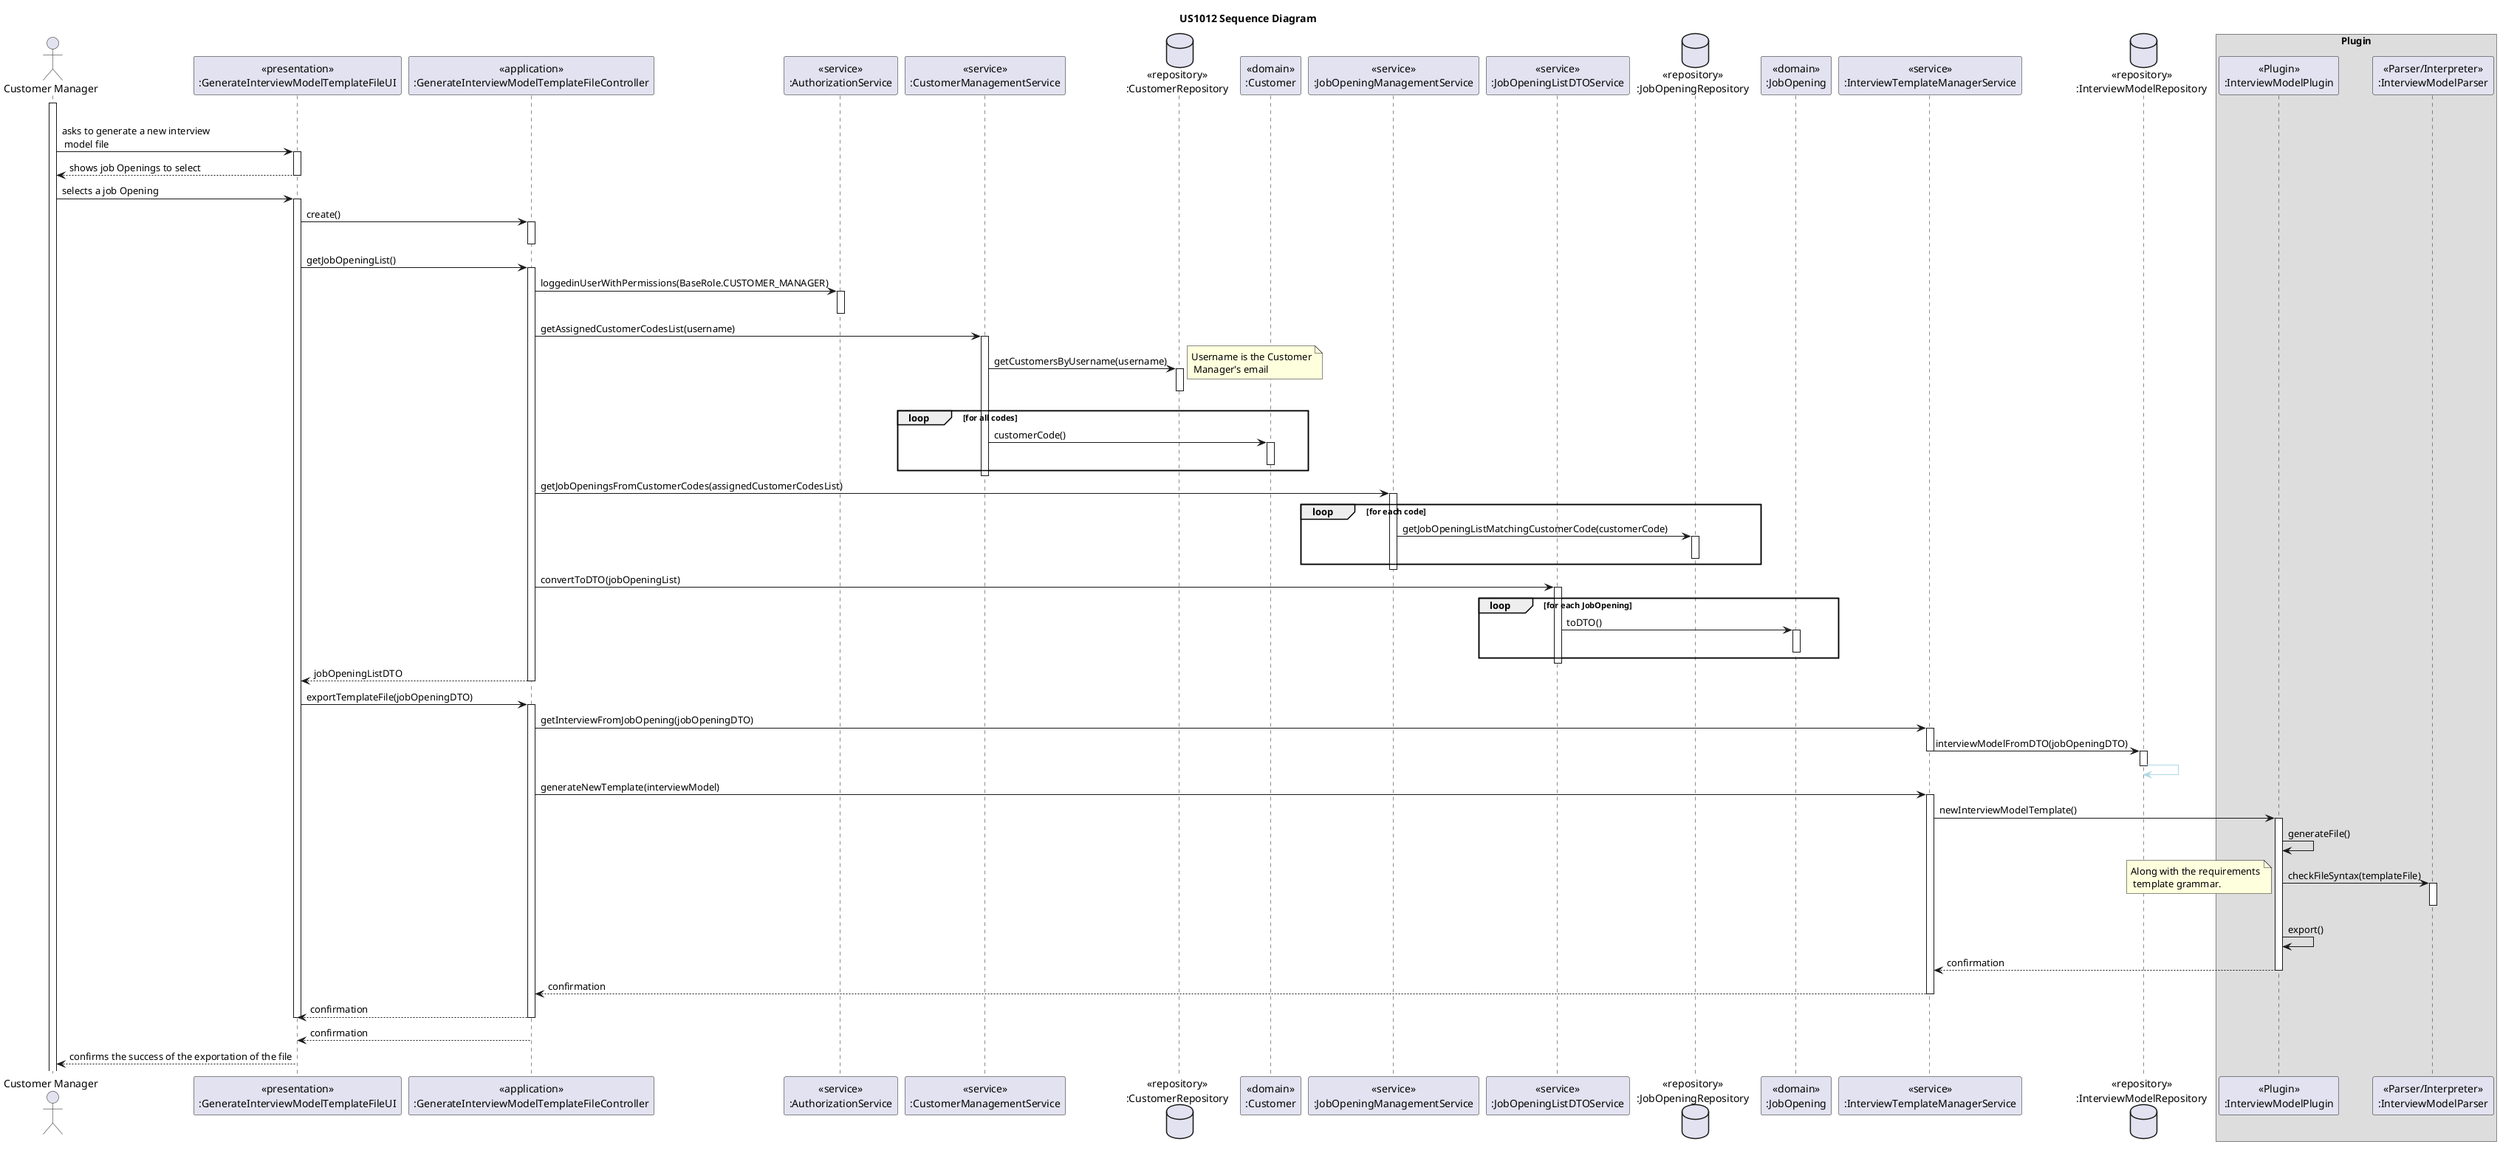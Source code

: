 @startuml

title US1012 Sequence Diagram

actor "Customer Manager" as USER
|||

'box System
participant "<<presentation>>\n:GenerateInterviewModelTemplateFileUI" as UI
participant "<<application>>\n:GenerateInterviewModelTemplateFileController" as CTRL
participant "<<service>>\n:AuthorizationService" as AuthSvc
participant "<<service>>\n:CustomerManagementService" as CustomerManagement
database "<<repository>>\n:CustomerRepository" as CustomerRepository
participant "<<domain>>\n:Customer" as Customer
participant "<<service>>\n:JobOpeningManagementService" as JobManagement
participant "<<service>>\n:JobOpeningListDTOService" as JobOpeningListDTO
database "<<repository>>\n:JobOpeningRepository" as JobOpeningRepository
participant "<<domain>>\n:JobOpening" as JobOpening
participant "<<service>>\n:InterviewTemplateManagerService" as Manager
database "<<repository>>\n:InterviewModelRepository" as ReqRep
'end box

box Plugin
participant "<<Plugin>>\n:InterviewModelPlugin" as Plugin
participant "<<Parser/Interpreter>>\n:InterviewModelParser" as Parser
end box

activate USER
USER -> UI : asks to generate a new interview\n model file

activate UI

    UI --> USER : shows job Openings to select
deactivate UI

USER -> UI : selects a job Opening
activate UI


UI -> CTRL : create()
activate CTRL
deactivate CTRL

UI -> CTRL : getJobOpeningList()
activate CTRL

    CTRL -> AuthSvc : loggedinUserWithPermissions(BaseRole.CUSTOMER_MANAGER)
    activate AuthSvc
    deactivate AuthSvc

    CTRL -> CustomerManagement : getAssignedCustomerCodesList(username)
    activate CustomerManagement

        CustomerManagement -> CustomerRepository : getCustomersByUsername(username)
        note right: Username is the Customer\n Manager's email
        activate CustomerRepository
        deactivate CustomerRepository

        loop for all codes
            CustomerManagement -> Customer : customerCode()
            activate Customer
            deactivate Customer
        end loop

    deactivate CustomerManagement

    CTRL -> JobManagement : getJobOpeningsFromCustomerCodes(assignedCustomerCodesList)
    activate JobManagement
        loop for each code
        JobManagement -> JobOpeningRepository : getJobOpeningListMatchingCustomerCode(customerCode)
        activate JobOpeningRepository
        deactivate JobOpeningRepository
        end loop
    deactivate JobManagement

CTRL -> JobOpeningListDTO : convertToDTO(jobOpeningList)
activate JobOpeningListDTO

    loop for each JobOpening
        JobOpeningListDTO -> JobOpening : toDTO()
        activate JobOpening
        deactivate JobOpening
    end loop
deactivate JobOpeningListDTO

CTRL --> UI : jobOpeningListDTO
deactivate CTRL


UI -> CTRL : exportTemplateFile(jobOpeningDTO)

'get job positions/plugins
activate CTRL

CTRL -> Manager : getInterviewFromJobOpening(jobOpeningDTO)
activate Manager

Manager -> ReqRep : interviewModelFromDTO(jobOpeningDTO)
deactivate Manager
activate ReqRep

ReqRep -[#lightblue]> ReqRep
deactivate ReqRep


    CTRL -> Manager : generateNewTemplate(interviewModel)
    activate Manager

        Manager -> Plugin : newInterviewModelTemplate()
    activate Plugin

        Plugin -> Plugin : generateFile()

        Plugin -> Parser : checkFileSyntax(templateFile)
        note left: Along with the requirements\n template grammar.

        activate Parser
        deactivate Parser

        Plugin -> Plugin : export()
       Plugin --> Manager : confirmation
    deactivate Plugin

    Manager --> CTRL : confirmation
    deactivate Manager

    CTRL --> UI : confirmation
deactivate CTRL

deactivate UI


    CTRL --> UI : confirmation
    deactivate CTRL

UI --> USER : confirms the success of the exportation of the file
deactivate UI


@enduml